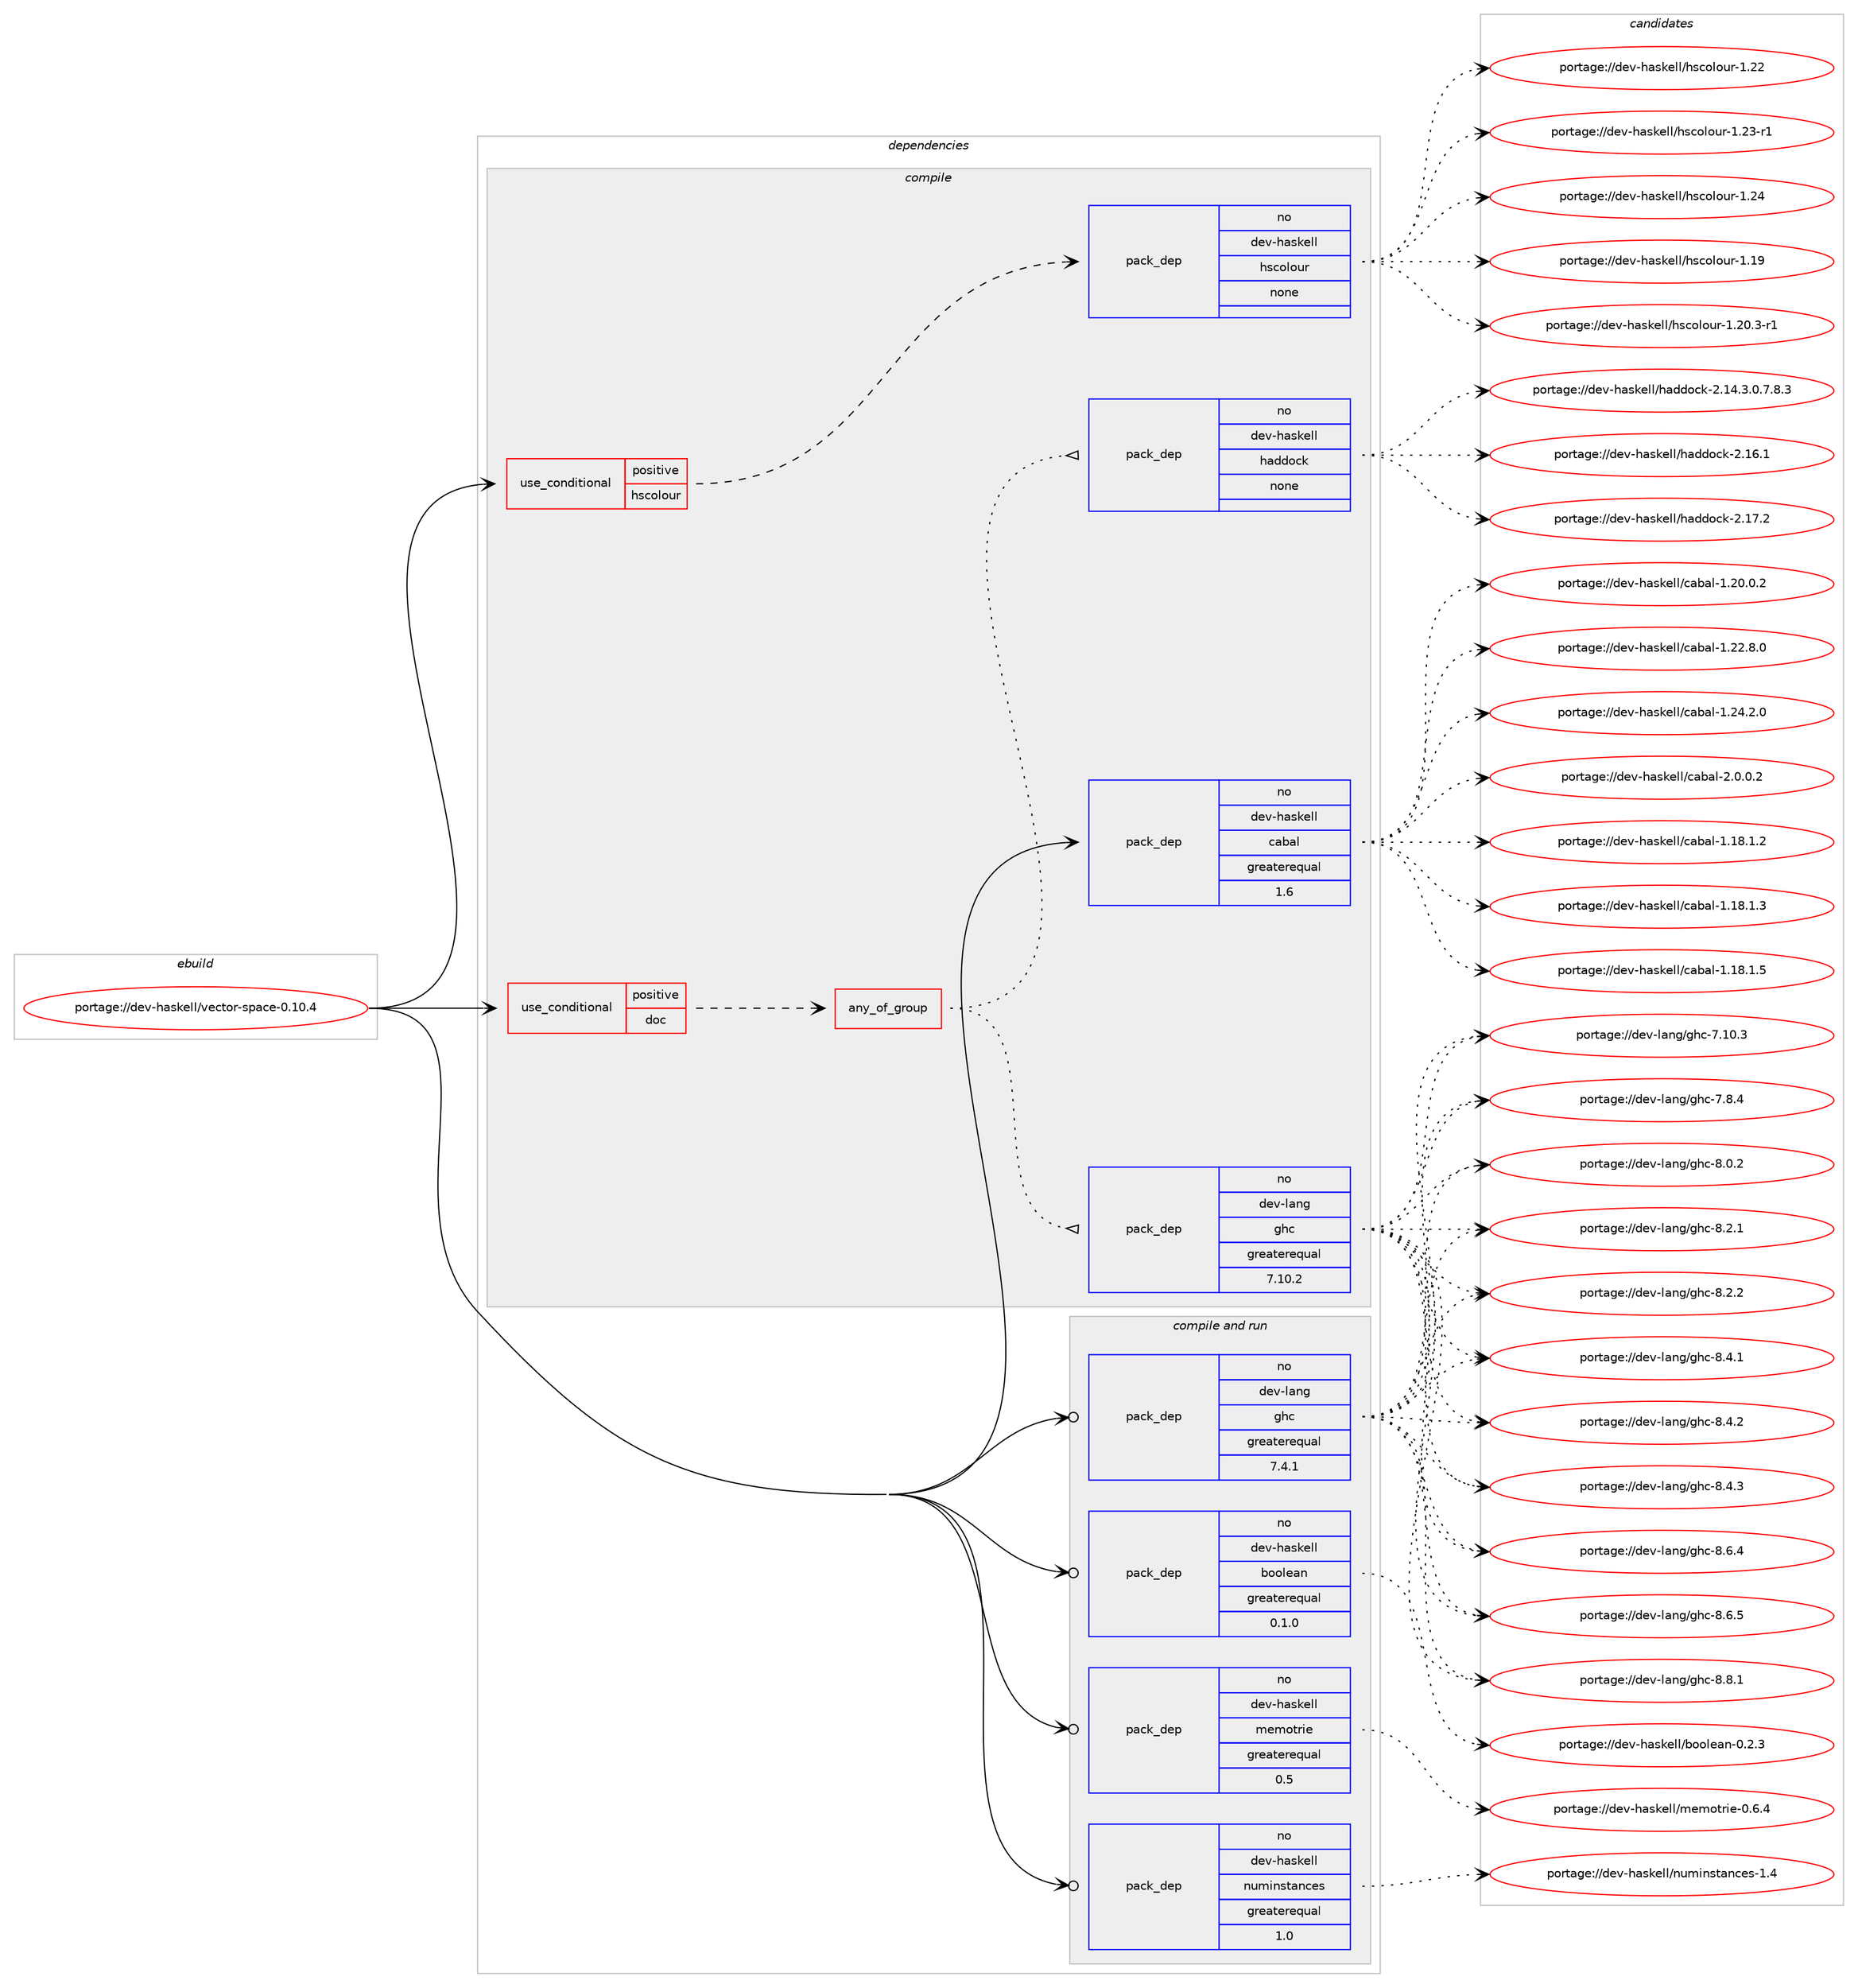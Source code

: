 digraph prolog {

# *************
# Graph options
# *************

newrank=true;
concentrate=true;
compound=true;
graph [rankdir=LR,fontname=Helvetica,fontsize=10,ranksep=1.5];#, ranksep=2.5, nodesep=0.2];
edge  [arrowhead=vee];
node  [fontname=Helvetica,fontsize=10];

# **********
# The ebuild
# **********

subgraph cluster_leftcol {
color=gray;
rank=same;
label=<<i>ebuild</i>>;
id [label="portage://dev-haskell/vector-space-0.10.4", color=red, width=4, href="../dev-haskell/vector-space-0.10.4.svg"];
}

# ****************
# The dependencies
# ****************

subgraph cluster_midcol {
color=gray;
label=<<i>dependencies</i>>;
subgraph cluster_compile {
fillcolor="#eeeeee";
style=filled;
label=<<i>compile</i>>;
subgraph cond17535 {
dependency82377 [label=<<TABLE BORDER="0" CELLBORDER="1" CELLSPACING="0" CELLPADDING="4"><TR><TD ROWSPAN="3" CELLPADDING="10">use_conditional</TD></TR><TR><TD>positive</TD></TR><TR><TD>doc</TD></TR></TABLE>>, shape=none, color=red];
subgraph any2523 {
dependency82378 [label=<<TABLE BORDER="0" CELLBORDER="1" CELLSPACING="0" CELLPADDING="4"><TR><TD CELLPADDING="10">any_of_group</TD></TR></TABLE>>, shape=none, color=red];subgraph pack62262 {
dependency82379 [label=<<TABLE BORDER="0" CELLBORDER="1" CELLSPACING="0" CELLPADDING="4" WIDTH="220"><TR><TD ROWSPAN="6" CELLPADDING="30">pack_dep</TD></TR><TR><TD WIDTH="110">no</TD></TR><TR><TD>dev-haskell</TD></TR><TR><TD>haddock</TD></TR><TR><TD>none</TD></TR><TR><TD></TD></TR></TABLE>>, shape=none, color=blue];
}
dependency82378:e -> dependency82379:w [weight=20,style="dotted",arrowhead="oinv"];
subgraph pack62263 {
dependency82380 [label=<<TABLE BORDER="0" CELLBORDER="1" CELLSPACING="0" CELLPADDING="4" WIDTH="220"><TR><TD ROWSPAN="6" CELLPADDING="30">pack_dep</TD></TR><TR><TD WIDTH="110">no</TD></TR><TR><TD>dev-lang</TD></TR><TR><TD>ghc</TD></TR><TR><TD>greaterequal</TD></TR><TR><TD>7.10.2</TD></TR></TABLE>>, shape=none, color=blue];
}
dependency82378:e -> dependency82380:w [weight=20,style="dotted",arrowhead="oinv"];
}
dependency82377:e -> dependency82378:w [weight=20,style="dashed",arrowhead="vee"];
}
id:e -> dependency82377:w [weight=20,style="solid",arrowhead="vee"];
subgraph cond17536 {
dependency82381 [label=<<TABLE BORDER="0" CELLBORDER="1" CELLSPACING="0" CELLPADDING="4"><TR><TD ROWSPAN="3" CELLPADDING="10">use_conditional</TD></TR><TR><TD>positive</TD></TR><TR><TD>hscolour</TD></TR></TABLE>>, shape=none, color=red];
subgraph pack62264 {
dependency82382 [label=<<TABLE BORDER="0" CELLBORDER="1" CELLSPACING="0" CELLPADDING="4" WIDTH="220"><TR><TD ROWSPAN="6" CELLPADDING="30">pack_dep</TD></TR><TR><TD WIDTH="110">no</TD></TR><TR><TD>dev-haskell</TD></TR><TR><TD>hscolour</TD></TR><TR><TD>none</TD></TR><TR><TD></TD></TR></TABLE>>, shape=none, color=blue];
}
dependency82381:e -> dependency82382:w [weight=20,style="dashed",arrowhead="vee"];
}
id:e -> dependency82381:w [weight=20,style="solid",arrowhead="vee"];
subgraph pack62265 {
dependency82383 [label=<<TABLE BORDER="0" CELLBORDER="1" CELLSPACING="0" CELLPADDING="4" WIDTH="220"><TR><TD ROWSPAN="6" CELLPADDING="30">pack_dep</TD></TR><TR><TD WIDTH="110">no</TD></TR><TR><TD>dev-haskell</TD></TR><TR><TD>cabal</TD></TR><TR><TD>greaterequal</TD></TR><TR><TD>1.6</TD></TR></TABLE>>, shape=none, color=blue];
}
id:e -> dependency82383:w [weight=20,style="solid",arrowhead="vee"];
}
subgraph cluster_compileandrun {
fillcolor="#eeeeee";
style=filled;
label=<<i>compile and run</i>>;
subgraph pack62266 {
dependency82384 [label=<<TABLE BORDER="0" CELLBORDER="1" CELLSPACING="0" CELLPADDING="4" WIDTH="220"><TR><TD ROWSPAN="6" CELLPADDING="30">pack_dep</TD></TR><TR><TD WIDTH="110">no</TD></TR><TR><TD>dev-haskell</TD></TR><TR><TD>boolean</TD></TR><TR><TD>greaterequal</TD></TR><TR><TD>0.1.0</TD></TR></TABLE>>, shape=none, color=blue];
}
id:e -> dependency82384:w [weight=20,style="solid",arrowhead="odotvee"];
subgraph pack62267 {
dependency82385 [label=<<TABLE BORDER="0" CELLBORDER="1" CELLSPACING="0" CELLPADDING="4" WIDTH="220"><TR><TD ROWSPAN="6" CELLPADDING="30">pack_dep</TD></TR><TR><TD WIDTH="110">no</TD></TR><TR><TD>dev-haskell</TD></TR><TR><TD>memotrie</TD></TR><TR><TD>greaterequal</TD></TR><TR><TD>0.5</TD></TR></TABLE>>, shape=none, color=blue];
}
id:e -> dependency82385:w [weight=20,style="solid",arrowhead="odotvee"];
subgraph pack62268 {
dependency82386 [label=<<TABLE BORDER="0" CELLBORDER="1" CELLSPACING="0" CELLPADDING="4" WIDTH="220"><TR><TD ROWSPAN="6" CELLPADDING="30">pack_dep</TD></TR><TR><TD WIDTH="110">no</TD></TR><TR><TD>dev-haskell</TD></TR><TR><TD>numinstances</TD></TR><TR><TD>greaterequal</TD></TR><TR><TD>1.0</TD></TR></TABLE>>, shape=none, color=blue];
}
id:e -> dependency82386:w [weight=20,style="solid",arrowhead="odotvee"];
subgraph pack62269 {
dependency82387 [label=<<TABLE BORDER="0" CELLBORDER="1" CELLSPACING="0" CELLPADDING="4" WIDTH="220"><TR><TD ROWSPAN="6" CELLPADDING="30">pack_dep</TD></TR><TR><TD WIDTH="110">no</TD></TR><TR><TD>dev-lang</TD></TR><TR><TD>ghc</TD></TR><TR><TD>greaterequal</TD></TR><TR><TD>7.4.1</TD></TR></TABLE>>, shape=none, color=blue];
}
id:e -> dependency82387:w [weight=20,style="solid",arrowhead="odotvee"];
}
subgraph cluster_run {
fillcolor="#eeeeee";
style=filled;
label=<<i>run</i>>;
}
}

# **************
# The candidates
# **************

subgraph cluster_choices {
rank=same;
color=gray;
label=<<i>candidates</i>>;

subgraph choice62262 {
color=black;
nodesep=1;
choiceportage1001011184510497115107101108108471049710010011199107455046495246514648465546564651 [label="portage://dev-haskell/haddock-2.14.3.0.7.8.3", color=red, width=4,href="../dev-haskell/haddock-2.14.3.0.7.8.3.svg"];
choiceportage100101118451049711510710110810847104971001001119910745504649544649 [label="portage://dev-haskell/haddock-2.16.1", color=red, width=4,href="../dev-haskell/haddock-2.16.1.svg"];
choiceportage100101118451049711510710110810847104971001001119910745504649554650 [label="portage://dev-haskell/haddock-2.17.2", color=red, width=4,href="../dev-haskell/haddock-2.17.2.svg"];
dependency82379:e -> choiceportage1001011184510497115107101108108471049710010011199107455046495246514648465546564651:w [style=dotted,weight="100"];
dependency82379:e -> choiceportage100101118451049711510710110810847104971001001119910745504649544649:w [style=dotted,weight="100"];
dependency82379:e -> choiceportage100101118451049711510710110810847104971001001119910745504649554650:w [style=dotted,weight="100"];
}
subgraph choice62263 {
color=black;
nodesep=1;
choiceportage1001011184510897110103471031049945554649484651 [label="portage://dev-lang/ghc-7.10.3", color=red, width=4,href="../dev-lang/ghc-7.10.3.svg"];
choiceportage10010111845108971101034710310499455546564652 [label="portage://dev-lang/ghc-7.8.4", color=red, width=4,href="../dev-lang/ghc-7.8.4.svg"];
choiceportage10010111845108971101034710310499455646484650 [label="portage://dev-lang/ghc-8.0.2", color=red, width=4,href="../dev-lang/ghc-8.0.2.svg"];
choiceportage10010111845108971101034710310499455646504649 [label="portage://dev-lang/ghc-8.2.1", color=red, width=4,href="../dev-lang/ghc-8.2.1.svg"];
choiceportage10010111845108971101034710310499455646504650 [label="portage://dev-lang/ghc-8.2.2", color=red, width=4,href="../dev-lang/ghc-8.2.2.svg"];
choiceportage10010111845108971101034710310499455646524649 [label="portage://dev-lang/ghc-8.4.1", color=red, width=4,href="../dev-lang/ghc-8.4.1.svg"];
choiceportage10010111845108971101034710310499455646524650 [label="portage://dev-lang/ghc-8.4.2", color=red, width=4,href="../dev-lang/ghc-8.4.2.svg"];
choiceportage10010111845108971101034710310499455646524651 [label="portage://dev-lang/ghc-8.4.3", color=red, width=4,href="../dev-lang/ghc-8.4.3.svg"];
choiceportage10010111845108971101034710310499455646544652 [label="portage://dev-lang/ghc-8.6.4", color=red, width=4,href="../dev-lang/ghc-8.6.4.svg"];
choiceportage10010111845108971101034710310499455646544653 [label="portage://dev-lang/ghc-8.6.5", color=red, width=4,href="../dev-lang/ghc-8.6.5.svg"];
choiceportage10010111845108971101034710310499455646564649 [label="portage://dev-lang/ghc-8.8.1", color=red, width=4,href="../dev-lang/ghc-8.8.1.svg"];
dependency82380:e -> choiceportage1001011184510897110103471031049945554649484651:w [style=dotted,weight="100"];
dependency82380:e -> choiceportage10010111845108971101034710310499455546564652:w [style=dotted,weight="100"];
dependency82380:e -> choiceportage10010111845108971101034710310499455646484650:w [style=dotted,weight="100"];
dependency82380:e -> choiceportage10010111845108971101034710310499455646504649:w [style=dotted,weight="100"];
dependency82380:e -> choiceportage10010111845108971101034710310499455646504650:w [style=dotted,weight="100"];
dependency82380:e -> choiceportage10010111845108971101034710310499455646524649:w [style=dotted,weight="100"];
dependency82380:e -> choiceportage10010111845108971101034710310499455646524650:w [style=dotted,weight="100"];
dependency82380:e -> choiceportage10010111845108971101034710310499455646524651:w [style=dotted,weight="100"];
dependency82380:e -> choiceportage10010111845108971101034710310499455646544652:w [style=dotted,weight="100"];
dependency82380:e -> choiceportage10010111845108971101034710310499455646544653:w [style=dotted,weight="100"];
dependency82380:e -> choiceportage10010111845108971101034710310499455646564649:w [style=dotted,weight="100"];
}
subgraph choice62264 {
color=black;
nodesep=1;
choiceportage100101118451049711510710110810847104115991111081111171144549464957 [label="portage://dev-haskell/hscolour-1.19", color=red, width=4,href="../dev-haskell/hscolour-1.19.svg"];
choiceportage10010111845104971151071011081084710411599111108111117114454946504846514511449 [label="portage://dev-haskell/hscolour-1.20.3-r1", color=red, width=4,href="../dev-haskell/hscolour-1.20.3-r1.svg"];
choiceportage100101118451049711510710110810847104115991111081111171144549465050 [label="portage://dev-haskell/hscolour-1.22", color=red, width=4,href="../dev-haskell/hscolour-1.22.svg"];
choiceportage1001011184510497115107101108108471041159911110811111711445494650514511449 [label="portage://dev-haskell/hscolour-1.23-r1", color=red, width=4,href="../dev-haskell/hscolour-1.23-r1.svg"];
choiceportage100101118451049711510710110810847104115991111081111171144549465052 [label="portage://dev-haskell/hscolour-1.24", color=red, width=4,href="../dev-haskell/hscolour-1.24.svg"];
dependency82382:e -> choiceportage100101118451049711510710110810847104115991111081111171144549464957:w [style=dotted,weight="100"];
dependency82382:e -> choiceportage10010111845104971151071011081084710411599111108111117114454946504846514511449:w [style=dotted,weight="100"];
dependency82382:e -> choiceportage100101118451049711510710110810847104115991111081111171144549465050:w [style=dotted,weight="100"];
dependency82382:e -> choiceportage1001011184510497115107101108108471041159911110811111711445494650514511449:w [style=dotted,weight="100"];
dependency82382:e -> choiceportage100101118451049711510710110810847104115991111081111171144549465052:w [style=dotted,weight="100"];
}
subgraph choice62265 {
color=black;
nodesep=1;
choiceportage10010111845104971151071011081084799979897108454946495646494650 [label="portage://dev-haskell/cabal-1.18.1.2", color=red, width=4,href="../dev-haskell/cabal-1.18.1.2.svg"];
choiceportage10010111845104971151071011081084799979897108454946495646494651 [label="portage://dev-haskell/cabal-1.18.1.3", color=red, width=4,href="../dev-haskell/cabal-1.18.1.3.svg"];
choiceportage10010111845104971151071011081084799979897108454946495646494653 [label="portage://dev-haskell/cabal-1.18.1.5", color=red, width=4,href="../dev-haskell/cabal-1.18.1.5.svg"];
choiceportage10010111845104971151071011081084799979897108454946504846484650 [label="portage://dev-haskell/cabal-1.20.0.2", color=red, width=4,href="../dev-haskell/cabal-1.20.0.2.svg"];
choiceportage10010111845104971151071011081084799979897108454946505046564648 [label="portage://dev-haskell/cabal-1.22.8.0", color=red, width=4,href="../dev-haskell/cabal-1.22.8.0.svg"];
choiceportage10010111845104971151071011081084799979897108454946505246504648 [label="portage://dev-haskell/cabal-1.24.2.0", color=red, width=4,href="../dev-haskell/cabal-1.24.2.0.svg"];
choiceportage100101118451049711510710110810847999798971084550464846484650 [label="portage://dev-haskell/cabal-2.0.0.2", color=red, width=4,href="../dev-haskell/cabal-2.0.0.2.svg"];
dependency82383:e -> choiceportage10010111845104971151071011081084799979897108454946495646494650:w [style=dotted,weight="100"];
dependency82383:e -> choiceportage10010111845104971151071011081084799979897108454946495646494651:w [style=dotted,weight="100"];
dependency82383:e -> choiceportage10010111845104971151071011081084799979897108454946495646494653:w [style=dotted,weight="100"];
dependency82383:e -> choiceportage10010111845104971151071011081084799979897108454946504846484650:w [style=dotted,weight="100"];
dependency82383:e -> choiceportage10010111845104971151071011081084799979897108454946505046564648:w [style=dotted,weight="100"];
dependency82383:e -> choiceportage10010111845104971151071011081084799979897108454946505246504648:w [style=dotted,weight="100"];
dependency82383:e -> choiceportage100101118451049711510710110810847999798971084550464846484650:w [style=dotted,weight="100"];
}
subgraph choice62266 {
color=black;
nodesep=1;
choiceportage1001011184510497115107101108108479811111110810197110454846504651 [label="portage://dev-haskell/boolean-0.2.3", color=red, width=4,href="../dev-haskell/boolean-0.2.3.svg"];
dependency82384:e -> choiceportage1001011184510497115107101108108479811111110810197110454846504651:w [style=dotted,weight="100"];
}
subgraph choice62267 {
color=black;
nodesep=1;
choiceportage100101118451049711510710110810847109101109111116114105101454846544652 [label="portage://dev-haskell/memotrie-0.6.4", color=red, width=4,href="../dev-haskell/memotrie-0.6.4.svg"];
dependency82385:e -> choiceportage100101118451049711510710110810847109101109111116114105101454846544652:w [style=dotted,weight="100"];
}
subgraph choice62268 {
color=black;
nodesep=1;
choiceportage100101118451049711510710110810847110117109105110115116971109910111545494652 [label="portage://dev-haskell/numinstances-1.4", color=red, width=4,href="../dev-haskell/numinstances-1.4.svg"];
dependency82386:e -> choiceportage100101118451049711510710110810847110117109105110115116971109910111545494652:w [style=dotted,weight="100"];
}
subgraph choice62269 {
color=black;
nodesep=1;
choiceportage1001011184510897110103471031049945554649484651 [label="portage://dev-lang/ghc-7.10.3", color=red, width=4,href="../dev-lang/ghc-7.10.3.svg"];
choiceportage10010111845108971101034710310499455546564652 [label="portage://dev-lang/ghc-7.8.4", color=red, width=4,href="../dev-lang/ghc-7.8.4.svg"];
choiceportage10010111845108971101034710310499455646484650 [label="portage://dev-lang/ghc-8.0.2", color=red, width=4,href="../dev-lang/ghc-8.0.2.svg"];
choiceportage10010111845108971101034710310499455646504649 [label="portage://dev-lang/ghc-8.2.1", color=red, width=4,href="../dev-lang/ghc-8.2.1.svg"];
choiceportage10010111845108971101034710310499455646504650 [label="portage://dev-lang/ghc-8.2.2", color=red, width=4,href="../dev-lang/ghc-8.2.2.svg"];
choiceportage10010111845108971101034710310499455646524649 [label="portage://dev-lang/ghc-8.4.1", color=red, width=4,href="../dev-lang/ghc-8.4.1.svg"];
choiceportage10010111845108971101034710310499455646524650 [label="portage://dev-lang/ghc-8.4.2", color=red, width=4,href="../dev-lang/ghc-8.4.2.svg"];
choiceportage10010111845108971101034710310499455646524651 [label="portage://dev-lang/ghc-8.4.3", color=red, width=4,href="../dev-lang/ghc-8.4.3.svg"];
choiceportage10010111845108971101034710310499455646544652 [label="portage://dev-lang/ghc-8.6.4", color=red, width=4,href="../dev-lang/ghc-8.6.4.svg"];
choiceportage10010111845108971101034710310499455646544653 [label="portage://dev-lang/ghc-8.6.5", color=red, width=4,href="../dev-lang/ghc-8.6.5.svg"];
choiceportage10010111845108971101034710310499455646564649 [label="portage://dev-lang/ghc-8.8.1", color=red, width=4,href="../dev-lang/ghc-8.8.1.svg"];
dependency82387:e -> choiceportage1001011184510897110103471031049945554649484651:w [style=dotted,weight="100"];
dependency82387:e -> choiceportage10010111845108971101034710310499455546564652:w [style=dotted,weight="100"];
dependency82387:e -> choiceportage10010111845108971101034710310499455646484650:w [style=dotted,weight="100"];
dependency82387:e -> choiceportage10010111845108971101034710310499455646504649:w [style=dotted,weight="100"];
dependency82387:e -> choiceportage10010111845108971101034710310499455646504650:w [style=dotted,weight="100"];
dependency82387:e -> choiceportage10010111845108971101034710310499455646524649:w [style=dotted,weight="100"];
dependency82387:e -> choiceportage10010111845108971101034710310499455646524650:w [style=dotted,weight="100"];
dependency82387:e -> choiceportage10010111845108971101034710310499455646524651:w [style=dotted,weight="100"];
dependency82387:e -> choiceportage10010111845108971101034710310499455646544652:w [style=dotted,weight="100"];
dependency82387:e -> choiceportage10010111845108971101034710310499455646544653:w [style=dotted,weight="100"];
dependency82387:e -> choiceportage10010111845108971101034710310499455646564649:w [style=dotted,weight="100"];
}
}

}
